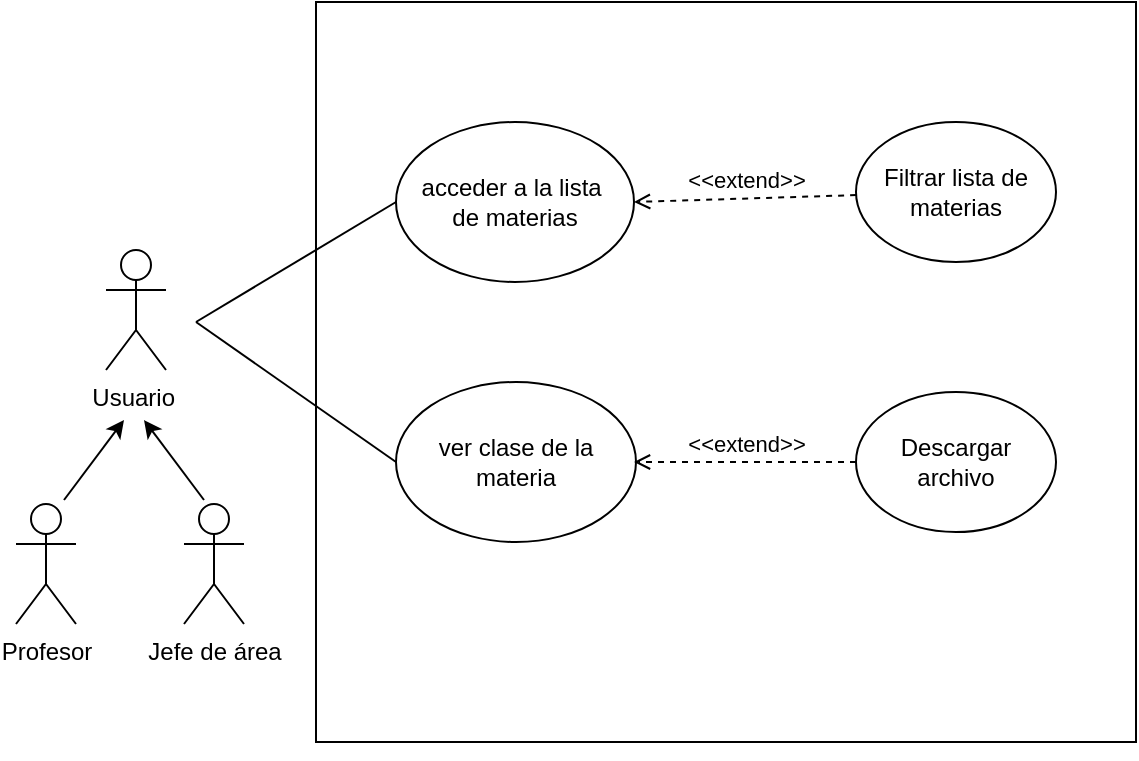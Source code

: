 <mxfile version="24.8.3">
  <diagram name="Página-1" id="XkEbDGU_VzDwm2FBmuEu">
    <mxGraphModel dx="978" dy="558" grid="1" gridSize="10" guides="1" tooltips="1" connect="1" arrows="1" fold="1" page="1" pageScale="1" pageWidth="827" pageHeight="1169" math="0" shadow="0">
      <root>
        <mxCell id="0" />
        <mxCell id="1" parent="0" />
        <mxCell id="r07MBUFHbI0E7QoO_Aag-2" value="" style="whiteSpace=wrap;html=1;" parent="1" vertex="1">
          <mxGeometry x="250" y="40" width="410" height="370" as="geometry" />
        </mxCell>
        <mxCell id="r07MBUFHbI0E7QoO_Aag-7" value="acceder a la lista&amp;nbsp;&lt;div&gt;de materias&lt;/div&gt;" style="ellipse;whiteSpace=wrap;html=1;" parent="1" vertex="1">
          <mxGeometry x="290" y="100" width="119" height="80" as="geometry" />
        </mxCell>
        <mxCell id="r07MBUFHbI0E7QoO_Aag-8" value="ver clase de la materia" style="ellipse;whiteSpace=wrap;html=1;" parent="1" vertex="1">
          <mxGeometry x="290" y="230" width="120" height="80" as="geometry" />
        </mxCell>
        <mxCell id="r07MBUFHbI0E7QoO_Aag-10" value="Filtrar lista de materias" style="ellipse;whiteSpace=wrap;html=1;" parent="1" vertex="1">
          <mxGeometry x="520" y="100" width="100" height="70" as="geometry" />
        </mxCell>
        <mxCell id="r07MBUFHbI0E7QoO_Aag-25" value="&amp;lt;&amp;lt;extend&amp;gt;&amp;gt;" style="html=1;verticalAlign=bottom;labelBackgroundColor=none;endArrow=open;endFill=0;dashed=1;rounded=0;entryX=1;entryY=0.5;entryDx=0;entryDy=0;" parent="1" source="r07MBUFHbI0E7QoO_Aag-10" target="r07MBUFHbI0E7QoO_Aag-7" edge="1">
          <mxGeometry width="160" relative="1" as="geometry">
            <mxPoint x="530" y="290" as="sourcePoint" />
            <mxPoint x="690" y="290" as="targetPoint" />
          </mxGeometry>
        </mxCell>
        <mxCell id="MEG67yrypxuXGVYszK1P-1" value="&lt;div&gt;Usuario&amp;nbsp;&lt;/div&gt;" style="shape=umlActor;verticalLabelPosition=bottom;verticalAlign=top;html=1;outlineConnect=0;" parent="1" vertex="1">
          <mxGeometry x="145" y="164" width="30" height="60" as="geometry" />
        </mxCell>
        <mxCell id="MEG67yrypxuXGVYszK1P-2" value="&lt;div&gt;Profesor&lt;/div&gt;" style="shape=umlActor;verticalLabelPosition=bottom;verticalAlign=top;html=1;outlineConnect=0;" parent="1" vertex="1">
          <mxGeometry x="100" y="291" width="30" height="60" as="geometry" />
        </mxCell>
        <mxCell id="MEG67yrypxuXGVYszK1P-3" value="Jefe de área" style="shape=umlActor;verticalLabelPosition=bottom;verticalAlign=top;html=1;outlineConnect=0;" parent="1" vertex="1">
          <mxGeometry x="184" y="291" width="30" height="60" as="geometry" />
        </mxCell>
        <mxCell id="MEG67yrypxuXGVYszK1P-4" value="" style="endArrow=classic;html=1;rounded=0;" parent="1" edge="1">
          <mxGeometry width="50" height="50" relative="1" as="geometry">
            <mxPoint x="124" y="289" as="sourcePoint" />
            <mxPoint x="154" y="249" as="targetPoint" />
          </mxGeometry>
        </mxCell>
        <mxCell id="MEG67yrypxuXGVYszK1P-5" value="" style="endArrow=classic;html=1;rounded=0;" parent="1" edge="1">
          <mxGeometry width="50" height="50" relative="1" as="geometry">
            <mxPoint x="194" y="289" as="sourcePoint" />
            <mxPoint x="164" y="249" as="targetPoint" />
          </mxGeometry>
        </mxCell>
        <mxCell id="MEG67yrypxuXGVYszK1P-7" value="Descargar&lt;div&gt;archivo&lt;/div&gt;" style="ellipse;whiteSpace=wrap;html=1;" parent="1" vertex="1">
          <mxGeometry x="520" y="235" width="100" height="70" as="geometry" />
        </mxCell>
        <mxCell id="MEG67yrypxuXGVYszK1P-8" value="&amp;lt;&amp;lt;extend&amp;gt;&amp;gt;" style="html=1;verticalAlign=bottom;labelBackgroundColor=none;endArrow=open;endFill=0;dashed=1;rounded=0;exitX=0;exitY=0.5;exitDx=0;exitDy=0;" parent="1" source="MEG67yrypxuXGVYszK1P-7" edge="1">
          <mxGeometry width="160" relative="1" as="geometry">
            <mxPoint x="520" y="260" as="sourcePoint" />
            <mxPoint x="409" y="270" as="targetPoint" />
          </mxGeometry>
        </mxCell>
        <mxCell id="MEG67yrypxuXGVYszK1P-9" value="" style="endArrow=none;html=1;rounded=0;entryX=0;entryY=0.5;entryDx=0;entryDy=0;" parent="1" target="r07MBUFHbI0E7QoO_Aag-7" edge="1">
          <mxGeometry width="50" height="50" relative="1" as="geometry">
            <mxPoint x="190" y="200" as="sourcePoint" />
            <mxPoint x="440" y="200" as="targetPoint" />
          </mxGeometry>
        </mxCell>
        <mxCell id="MEG67yrypxuXGVYszK1P-10" value="" style="endArrow=none;html=1;rounded=0;entryX=0;entryY=0.5;entryDx=0;entryDy=0;" parent="1" target="r07MBUFHbI0E7QoO_Aag-8" edge="1">
          <mxGeometry width="50" height="50" relative="1" as="geometry">
            <mxPoint x="190" y="200" as="sourcePoint" />
            <mxPoint x="440" y="200" as="targetPoint" />
          </mxGeometry>
        </mxCell>
        <mxCell id="MEG67yrypxuXGVYszK1P-11" style="edgeStyle=orthogonalEdgeStyle;rounded=0;orthogonalLoop=1;jettySize=auto;html=1;exitX=0.5;exitY=1;exitDx=0;exitDy=0;" parent="1" source="r07MBUFHbI0E7QoO_Aag-2" target="r07MBUFHbI0E7QoO_Aag-2" edge="1">
          <mxGeometry relative="1" as="geometry" />
        </mxCell>
        <mxCell id="MEG67yrypxuXGVYszK1P-12" style="edgeStyle=orthogonalEdgeStyle;rounded=0;orthogonalLoop=1;jettySize=auto;html=1;exitX=0.5;exitY=1;exitDx=0;exitDy=0;" parent="1" source="r07MBUFHbI0E7QoO_Aag-2" target="r07MBUFHbI0E7QoO_Aag-2" edge="1">
          <mxGeometry relative="1" as="geometry" />
        </mxCell>
      </root>
    </mxGraphModel>
  </diagram>
</mxfile>
